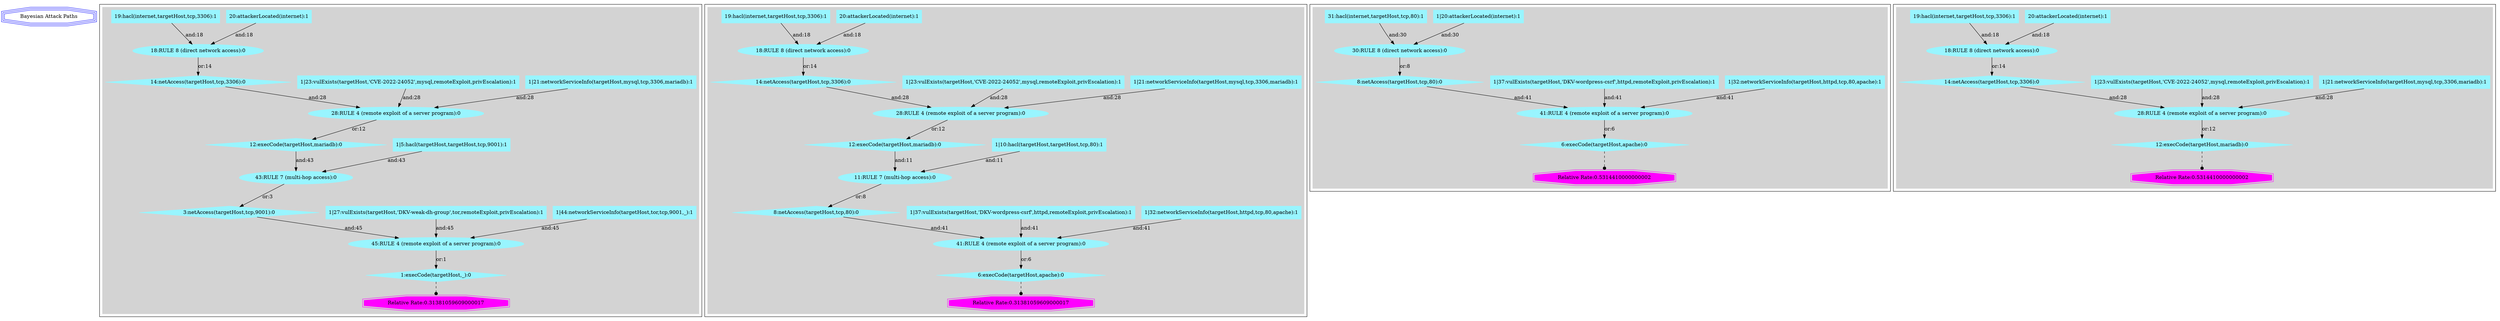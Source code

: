 // This is the result.
digraph cluster_Attack_Paths {
	compound=true
	"Attack Paths" [label="Bayesian Attack Paths" color=blue shape=tripleoctagon]
	subgraph "cluster_Series:1" {
		compound=true
		subgraph "cluster_rate:1" {
			graph [color=lightgrey style=filled]
			node [color=cadetblue1 style=filled]
			"1|18" [label="18:RULE 8 (direct network access):0" shape=ellipse]
			"1|45" [label="45:RULE 4 (remote exploit of a server program):0" shape=ellipse]
			"1|1|5" [label="1|5:hacl(targetHost,targetHost,tcp,9001):1" shape=box]
			"1|1|44" [label="1|44:networkServiceInfo(targetHost,tor,tcp,9001,_):1" shape=box]
			"1|12" [label="12:execCode(targetHost,mariadb):0" shape=diamond]
			"1|20" [label="20:attackerLocated(internet):1" shape=box]
			"1|28" [label="28:RULE 4 (remote exploit of a server program):0" shape=ellipse]
			"1|3" [label="3:netAccess(targetHost,tcp,9001):0" shape=diamond]
			"1|1|21" [label="1|21:networkServiceInfo(targetHost,mysql,tcp,3306,mariadb):1" shape=box]
			"1|1" [label="1:execCode(targetHost,_):0" shape=diamond]
			"1|1|23" [label="1|23:vulExists(targetHost,'CVE-2022-24052',mysql,remoteExploit,privEscalation):1" shape=box]
			"1|1|27" [label="1|27:vulExists(targetHost,'DKV-weak-dh-group',tor,remoteExploit,privEscalation):1" shape=box]
			"1|43" [label="43:RULE 7 (multi-hop access):0" shape=ellipse]
			"1|14" [label="14:netAccess(targetHost,tcp,3306):0" shape=diamond]
			"1|19" [label="19:hacl(internet,targetHost,tcp,3306):1" shape=box]
			"1|19" -> "1|18" [label="and:18"]
			"1|20" -> "1|18" [label="and:18"]
			"1|3" -> "1|45" [label="and:45"]
			"1|1|44" -> "1|45" [label="and:45"]
			"1|1|27" -> "1|45" [label="and:45"]
			"1|28" -> "1|12" [label="or:12"]
			"1|14" -> "1|28" [label="and:28"]
			"1|1|21" -> "1|28" [label="and:28"]
			"1|1|23" -> "1|28" [label="and:28"]
			"1|43" -> "1|3" [label="or:3"]
			"1|45" -> "1|1" [label="or:1"]
			"1|1|5" -> "1|43" [label="and:43"]
			"1|12" -> "1|43" [label="and:43"]
			"1|18" -> "1|14" [label="or:14"]
			Rate1 [label="Relative Rate:0.31381059609000017" color=magenta shape=doubleoctagon]
			"1|1" -> Rate1 [arrowhead=dot style=dashed]
		}
	}
	subgraph "cluster_Series:2" {
		compound=true
	}
	subgraph "cluster_Series:2" {
		compound=true
		subgraph "cluster_rate:2" {
			graph [color=lightgrey style=filled]
			node [color=cadetblue1 style=filled]
			"2|18" [label="18:RULE 8 (direct network access):0" shape=ellipse]
			"2|8" [label="8:netAccess(targetHost,tcp,80):0" shape=diamond]
			"2|41" [label="41:RULE 4 (remote exploit of a server program):0" shape=ellipse]
			"2|1|32" [label="1|32:networkServiceInfo(targetHost,httpd,tcp,80,apache):1" shape=box]
			"2|1|37" [label="1|37:vulExists(targetHost,'DKV-wordpress-csrf',httpd,remoteExploit,privEscalation):1" shape=box]
			"2|12" [label="12:execCode(targetHost,mariadb):0" shape=diamond]
			"2|6" [label="6:execCode(targetHost,apache):0" shape=diamond]
			"2|1|10" [label="1|10:hacl(targetHost,targetHost,tcp,80):1" shape=box]
			"2|20" [label="20:attackerLocated(internet):1" shape=box]
			"2|28" [label="28:RULE 4 (remote exploit of a server program):0" shape=ellipse]
			"2|1|21" [label="1|21:networkServiceInfo(targetHost,mysql,tcp,3306,mariadb):1" shape=box]
			"2|1|23" [label="1|23:vulExists(targetHost,'CVE-2022-24052',mysql,remoteExploit,privEscalation):1" shape=box]
			"2|11" [label="11:RULE 7 (multi-hop access):0" shape=ellipse]
			"2|19" [label="19:hacl(internet,targetHost,tcp,3306):1" shape=box]
			"2|14" [label="14:netAccess(targetHost,tcp,3306):0" shape=diamond]
			"2|19" -> "2|18" [label="and:18"]
			"2|20" -> "2|18" [label="and:18"]
			"2|11" -> "2|8" [label="or:8"]
			"2|8" -> "2|41" [label="and:41"]
			"2|1|32" -> "2|41" [label="and:41"]
			"2|1|37" -> "2|41" [label="and:41"]
			"2|28" -> "2|12" [label="or:12"]
			"2|41" -> "2|6" [label="or:6"]
			"2|14" -> "2|28" [label="and:28"]
			"2|1|21" -> "2|28" [label="and:28"]
			"2|1|23" -> "2|28" [label="and:28"]
			"2|1|10" -> "2|11" [label="and:11"]
			"2|12" -> "2|11" [label="and:11"]
			"2|18" -> "2|14" [label="or:14"]
			Rate2 [label="Relative Rate:0.31381059609000017" color=magenta shape=doubleoctagon]
			"2|6" -> Rate2 [arrowhead=dot style=dashed]
		}
	}
	subgraph "cluster_Series:3" {
		compound=true
		subgraph "cluster_rate:3" {
			graph [color=lightgrey style=filled]
			node [color=cadetblue1 style=filled]
			"3|30" [label="30:RULE 8 (direct network access):0" shape=ellipse]
			"3|8" [label="8:netAccess(targetHost,tcp,80):0" shape=diamond]
			"3|41" [label="41:RULE 4 (remote exploit of a server program):0" shape=ellipse]
			"3|1|32" [label="1|32:networkServiceInfo(targetHost,httpd,tcp,80,apache):1" shape=box]
			"3|1|37" [label="1|37:vulExists(targetHost,'DKV-wordpress-csrf',httpd,remoteExploit,privEscalation):1" shape=box]
			"3|6" [label="6:execCode(targetHost,apache):0" shape=diamond]
			"3|1|20" [label="1|20:attackerLocated(internet):1" shape=box]
			"3|31" [label="31:hacl(internet,targetHost,tcp,80):1" shape=box]
			"3|31" -> "3|30" [label="and:30"]
			"3|1|20" -> "3|30" [label="and:30"]
			"3|30" -> "3|8" [label="or:8"]
			"3|8" -> "3|41" [label="and:41"]
			"3|1|32" -> "3|41" [label="and:41"]
			"3|1|37" -> "3|41" [label="and:41"]
			"3|41" -> "3|6" [label="or:6"]
			Rate3 [label="Relative Rate:0.5314410000000002" color=magenta shape=doubleoctagon]
			"3|6" -> Rate3 [arrowhead=dot style=dashed]
		}
	}
	subgraph "cluster_Series:4" {
		compound=true
		subgraph "cluster_rate:4" {
			graph [color=lightgrey style=filled]
			node [color=cadetblue1 style=filled]
			"4|18" [label="18:RULE 8 (direct network access):0" shape=ellipse]
			"4|12" [label="12:execCode(targetHost,mariadb):0" shape=diamond]
			"4|20" [label="20:attackerLocated(internet):1" shape=box]
			"4|28" [label="28:RULE 4 (remote exploit of a server program):0" shape=ellipse]
			"4|1|21" [label="1|21:networkServiceInfo(targetHost,mysql,tcp,3306,mariadb):1" shape=box]
			"4|1|23" [label="1|23:vulExists(targetHost,'CVE-2022-24052',mysql,remoteExploit,privEscalation):1" shape=box]
			"4|19" [label="19:hacl(internet,targetHost,tcp,3306):1" shape=box]
			"4|14" [label="14:netAccess(targetHost,tcp,3306):0" shape=diamond]
			"4|19" -> "4|18" [label="and:18"]
			"4|20" -> "4|18" [label="and:18"]
			"4|28" -> "4|12" [label="or:12"]
			"4|14" -> "4|28" [label="and:28"]
			"4|1|21" -> "4|28" [label="and:28"]
			"4|1|23" -> "4|28" [label="and:28"]
			"4|18" -> "4|14" [label="or:14"]
			Rate4 [label="Relative Rate:0.5314410000000002" color=magenta shape=doubleoctagon]
			"4|12" -> Rate4 [arrowhead=dot style=dashed]
		}
	}
	subgraph "cluster_Series:5" {
		compound=true
	}
}
